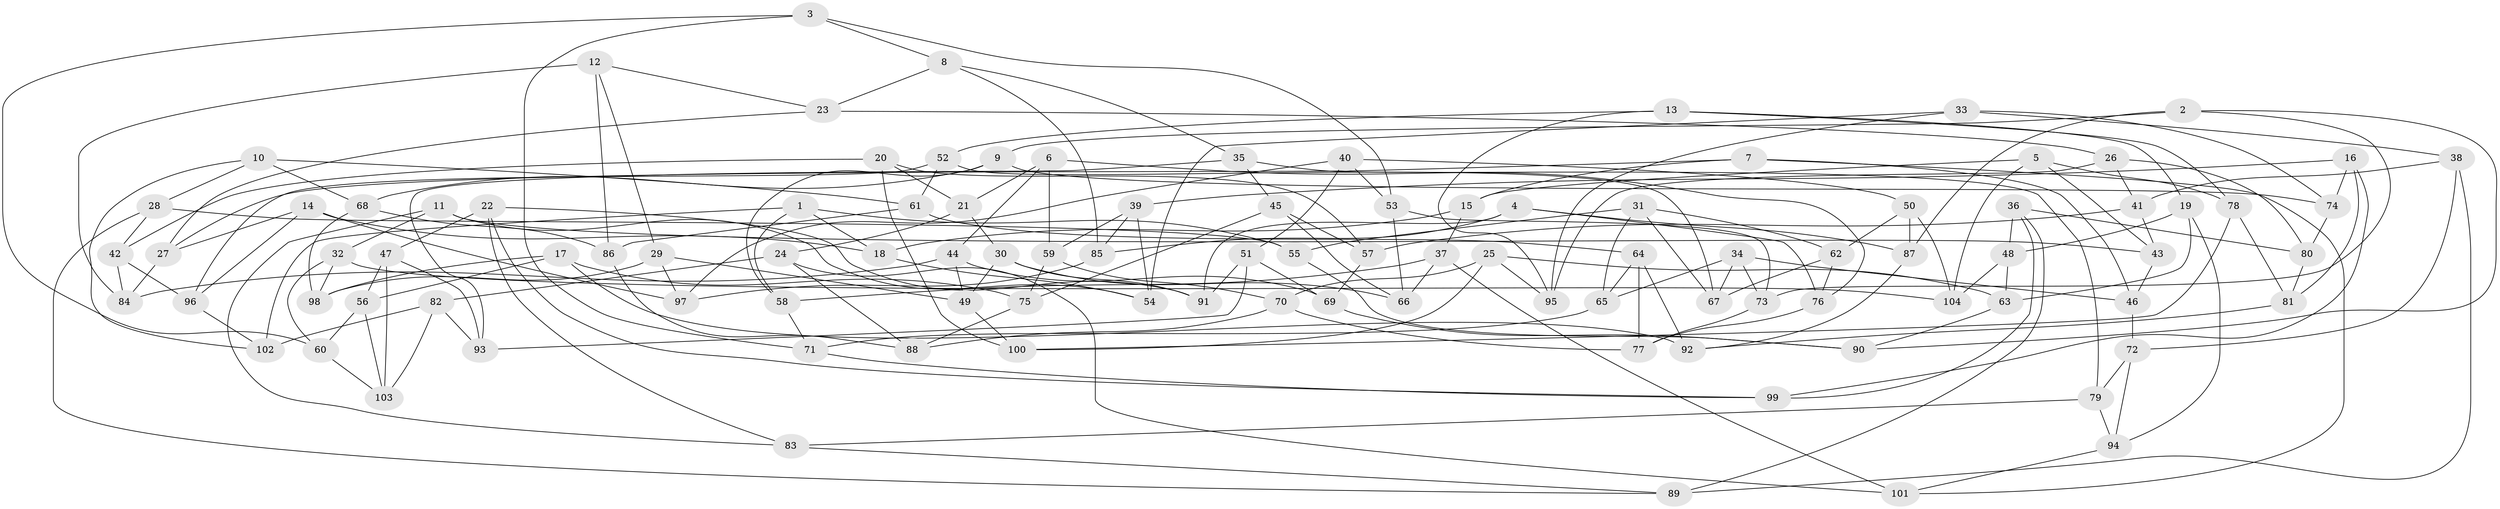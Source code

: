 // coarse degree distribution, {6: 0.6031746031746031, 4: 0.3333333333333333, 5: 0.047619047619047616, 3: 0.015873015873015872}
// Generated by graph-tools (version 1.1) at 2025/24/03/03/25 07:24:26]
// undirected, 104 vertices, 208 edges
graph export_dot {
graph [start="1"]
  node [color=gray90,style=filled];
  1;
  2;
  3;
  4;
  5;
  6;
  7;
  8;
  9;
  10;
  11;
  12;
  13;
  14;
  15;
  16;
  17;
  18;
  19;
  20;
  21;
  22;
  23;
  24;
  25;
  26;
  27;
  28;
  29;
  30;
  31;
  32;
  33;
  34;
  35;
  36;
  37;
  38;
  39;
  40;
  41;
  42;
  43;
  44;
  45;
  46;
  47;
  48;
  49;
  50;
  51;
  52;
  53;
  54;
  55;
  56;
  57;
  58;
  59;
  60;
  61;
  62;
  63;
  64;
  65;
  66;
  67;
  68;
  69;
  70;
  71;
  72;
  73;
  74;
  75;
  76;
  77;
  78;
  79;
  80;
  81;
  82;
  83;
  84;
  85;
  86;
  87;
  88;
  89;
  90;
  91;
  92;
  93;
  94;
  95;
  96;
  97;
  98;
  99;
  100;
  101;
  102;
  103;
  104;
  1 -- 18;
  1 -- 58;
  1 -- 102;
  1 -- 55;
  2 -- 87;
  2 -- 90;
  2 -- 9;
  2 -- 73;
  3 -- 71;
  3 -- 53;
  3 -- 60;
  3 -- 8;
  4 -- 76;
  4 -- 87;
  4 -- 85;
  4 -- 91;
  5 -- 15;
  5 -- 104;
  5 -- 78;
  5 -- 43;
  6 -- 76;
  6 -- 59;
  6 -- 44;
  6 -- 21;
  7 -- 15;
  7 -- 46;
  7 -- 101;
  7 -- 27;
  8 -- 85;
  8 -- 35;
  8 -- 23;
  9 -- 68;
  9 -- 58;
  9 -- 74;
  10 -- 102;
  10 -- 28;
  10 -- 68;
  10 -- 61;
  11 -- 32;
  11 -- 83;
  11 -- 54;
  11 -- 43;
  12 -- 86;
  12 -- 29;
  12 -- 84;
  12 -- 23;
  13 -- 52;
  13 -- 19;
  13 -- 95;
  13 -- 78;
  14 -- 27;
  14 -- 96;
  14 -- 97;
  14 -- 18;
  15 -- 18;
  15 -- 37;
  16 -- 74;
  16 -- 39;
  16 -- 81;
  16 -- 99;
  17 -- 98;
  17 -- 75;
  17 -- 92;
  17 -- 56;
  18 -- 54;
  19 -- 48;
  19 -- 63;
  19 -- 94;
  20 -- 42;
  20 -- 100;
  20 -- 21;
  20 -- 57;
  21 -- 30;
  21 -- 24;
  22 -- 83;
  22 -- 91;
  22 -- 47;
  22 -- 99;
  23 -- 26;
  23 -- 27;
  24 -- 82;
  24 -- 101;
  24 -- 88;
  25 -- 100;
  25 -- 95;
  25 -- 70;
  25 -- 63;
  26 -- 95;
  26 -- 41;
  26 -- 80;
  27 -- 84;
  28 -- 89;
  28 -- 55;
  28 -- 42;
  29 -- 98;
  29 -- 49;
  29 -- 97;
  30 -- 49;
  30 -- 91;
  30 -- 66;
  31 -- 65;
  31 -- 55;
  31 -- 67;
  31 -- 62;
  32 -- 98;
  32 -- 60;
  32 -- 104;
  33 -- 95;
  33 -- 38;
  33 -- 54;
  33 -- 74;
  34 -- 65;
  34 -- 67;
  34 -- 46;
  34 -- 73;
  35 -- 93;
  35 -- 79;
  35 -- 45;
  36 -- 48;
  36 -- 89;
  36 -- 99;
  36 -- 80;
  37 -- 58;
  37 -- 66;
  37 -- 101;
  38 -- 89;
  38 -- 72;
  38 -- 41;
  39 -- 85;
  39 -- 59;
  39 -- 54;
  40 -- 53;
  40 -- 51;
  40 -- 50;
  40 -- 97;
  41 -- 43;
  41 -- 57;
  42 -- 84;
  42 -- 96;
  43 -- 46;
  44 -- 69;
  44 -- 84;
  44 -- 49;
  45 -- 57;
  45 -- 66;
  45 -- 75;
  46 -- 72;
  47 -- 56;
  47 -- 103;
  47 -- 93;
  48 -- 63;
  48 -- 104;
  49 -- 100;
  50 -- 104;
  50 -- 62;
  50 -- 87;
  51 -- 91;
  51 -- 93;
  51 -- 69;
  52 -- 96;
  52 -- 67;
  52 -- 61;
  53 -- 73;
  53 -- 66;
  55 -- 90;
  56 -- 103;
  56 -- 60;
  57 -- 69;
  58 -- 71;
  59 -- 70;
  59 -- 75;
  60 -- 103;
  61 -- 86;
  61 -- 64;
  62 -- 67;
  62 -- 76;
  63 -- 90;
  64 -- 92;
  64 -- 65;
  64 -- 77;
  65 -- 71;
  68 -- 86;
  68 -- 98;
  69 -- 90;
  70 -- 88;
  70 -- 77;
  71 -- 99;
  72 -- 79;
  72 -- 94;
  73 -- 77;
  74 -- 80;
  75 -- 88;
  76 -- 77;
  78 -- 100;
  78 -- 81;
  79 -- 94;
  79 -- 83;
  80 -- 81;
  81 -- 92;
  82 -- 103;
  82 -- 102;
  82 -- 93;
  83 -- 89;
  85 -- 97;
  86 -- 88;
  87 -- 92;
  94 -- 101;
  96 -- 102;
}
